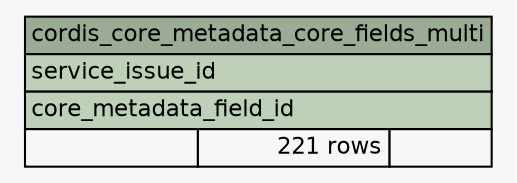// dot 2.2.1 on Windows 10 10.0
// SchemaSpy rev 590
digraph "cordis_core_metadata_core_fields_multi" {
  graph [
    rankdir="RL"
    bgcolor="#f7f7f7"
    nodesep="0.18"
    ranksep="0.46"
    fontname="Helvetica"
    fontsize="11"
  ];
  node [
    fontname="Helvetica"
    fontsize="11"
    shape="plaintext"
  ];
  edge [
    arrowsize="0.8"
  ];
  "cordis_core_metadata_core_fields_multi" [
    label=<
    <TABLE BORDER="0" CELLBORDER="1" CELLSPACING="0" BGCOLOR="#ffffff">
      <TR><TD COLSPAN="3" BGCOLOR="#9bab96" ALIGN="CENTER">cordis_core_metadata_core_fields_multi</TD></TR>
      <TR><TD PORT="service_issue_id" COLSPAN="3" BGCOLOR="#bed1b8" ALIGN="LEFT">service_issue_id</TD></TR>
      <TR><TD PORT="core_metadata_field_id" COLSPAN="3" BGCOLOR="#bed1b8" ALIGN="LEFT">core_metadata_field_id</TD></TR>
      <TR><TD ALIGN="LEFT" BGCOLOR="#f7f7f7">  </TD><TD ALIGN="RIGHT" BGCOLOR="#f7f7f7">221 rows</TD><TD ALIGN="RIGHT" BGCOLOR="#f7f7f7">  </TD></TR>
    </TABLE>>
    URL="tables/cordis_core_metadata_core_fields_multi.html"
    tooltip="cordis_core_metadata_core_fields_multi"
  ];
}

